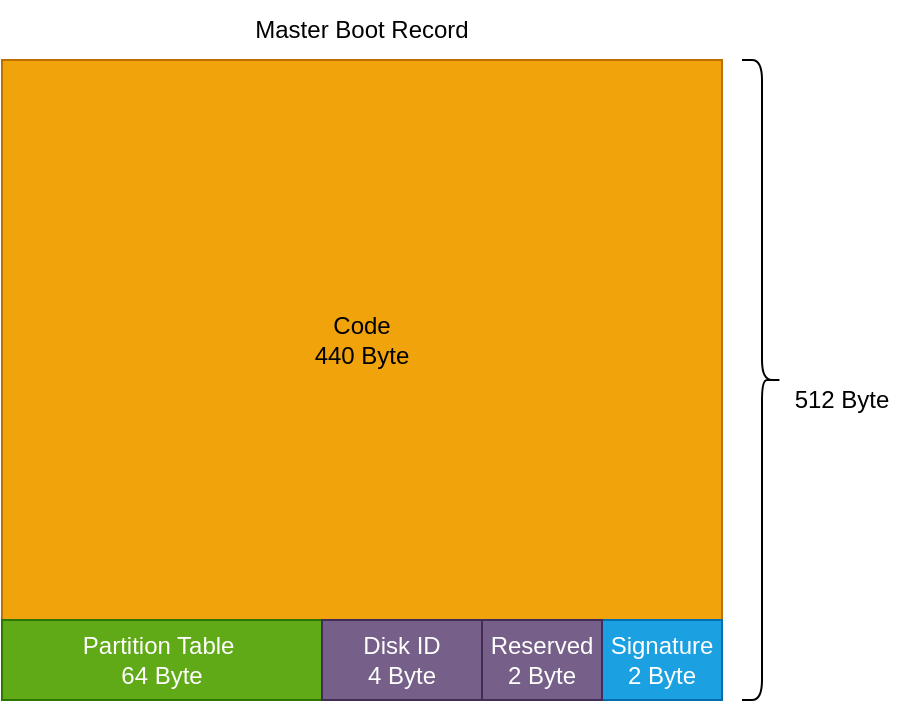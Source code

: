 <mxfile version="28.0.7">
  <diagram name="Page-1" id="6yiEXeobdyQ1pd30pBFU">
    <mxGraphModel dx="653" dy="564" grid="1" gridSize="10" guides="1" tooltips="1" connect="1" arrows="1" fold="1" page="1" pageScale="1" pageWidth="850" pageHeight="1100" math="0" shadow="0">
      <root>
        <mxCell id="0" />
        <mxCell id="1" parent="0" />
        <mxCell id="DJzS9t-b9ORB3_71ErWD-1" value="&lt;div&gt;Code&lt;/div&gt;&lt;div&gt;440 Byte&lt;/div&gt;" style="rounded=0;whiteSpace=wrap;html=1;fillColor=#f0a30a;fontColor=#000000;strokeColor=#BD7000;" vertex="1" parent="1">
          <mxGeometry x="80" y="120" width="360" height="280" as="geometry" />
        </mxCell>
        <mxCell id="DJzS9t-b9ORB3_71ErWD-2" value="&lt;div&gt;Partition Table&amp;nbsp;&lt;/div&gt;&lt;div&gt;64 Byte&lt;/div&gt;" style="rounded=0;whiteSpace=wrap;html=1;fillColor=#60a917;fontColor=#ffffff;strokeColor=#2D7600;" vertex="1" parent="1">
          <mxGeometry x="80" y="400" width="160" height="40" as="geometry" />
        </mxCell>
        <mxCell id="DJzS9t-b9ORB3_71ErWD-3" value="&lt;div&gt;Signature&lt;/div&gt;&lt;div&gt;2 Byte&lt;/div&gt;" style="rounded=0;whiteSpace=wrap;html=1;fillColor=#1ba1e2;fontColor=#ffffff;strokeColor=#006EAF;" vertex="1" parent="1">
          <mxGeometry x="380" y="400" width="60" height="40" as="geometry" />
        </mxCell>
        <mxCell id="DJzS9t-b9ORB3_71ErWD-4" value="" style="shape=curlyBracket;whiteSpace=wrap;html=1;rounded=1;flipH=1;labelPosition=right;verticalLabelPosition=middle;align=left;verticalAlign=middle;" vertex="1" parent="1">
          <mxGeometry x="450" y="120" width="20" height="320" as="geometry" />
        </mxCell>
        <mxCell id="DJzS9t-b9ORB3_71ErWD-5" value="512 Byte" style="text;strokeColor=none;align=center;fillColor=none;html=1;verticalAlign=middle;whiteSpace=wrap;rounded=0;" vertex="1" parent="1">
          <mxGeometry x="470" y="275" width="60" height="30" as="geometry" />
        </mxCell>
        <mxCell id="DJzS9t-b9ORB3_71ErWD-6" value="Master Boot Record" style="text;strokeColor=none;align=center;fillColor=none;html=1;verticalAlign=middle;whiteSpace=wrap;rounded=0;" vertex="1" parent="1">
          <mxGeometry x="195" y="90" width="130" height="30" as="geometry" />
        </mxCell>
        <mxCell id="DJzS9t-b9ORB3_71ErWD-7" value="&lt;div&gt;Disk ID&lt;/div&gt;&lt;div&gt;4 Byte&lt;/div&gt;" style="rounded=0;whiteSpace=wrap;html=1;fillColor=#76608a;fontColor=#ffffff;strokeColor=#432D57;" vertex="1" parent="1">
          <mxGeometry x="240" y="400" width="80" height="40" as="geometry" />
        </mxCell>
        <mxCell id="DJzS9t-b9ORB3_71ErWD-8" value="&lt;div&gt;Reserved&lt;/div&gt;&lt;div&gt;2 Byte&lt;/div&gt;" style="rounded=0;whiteSpace=wrap;html=1;fillColor=#76608a;fontColor=#ffffff;strokeColor=#432D57;" vertex="1" parent="1">
          <mxGeometry x="320" y="400" width="60" height="40" as="geometry" />
        </mxCell>
      </root>
    </mxGraphModel>
  </diagram>
</mxfile>
